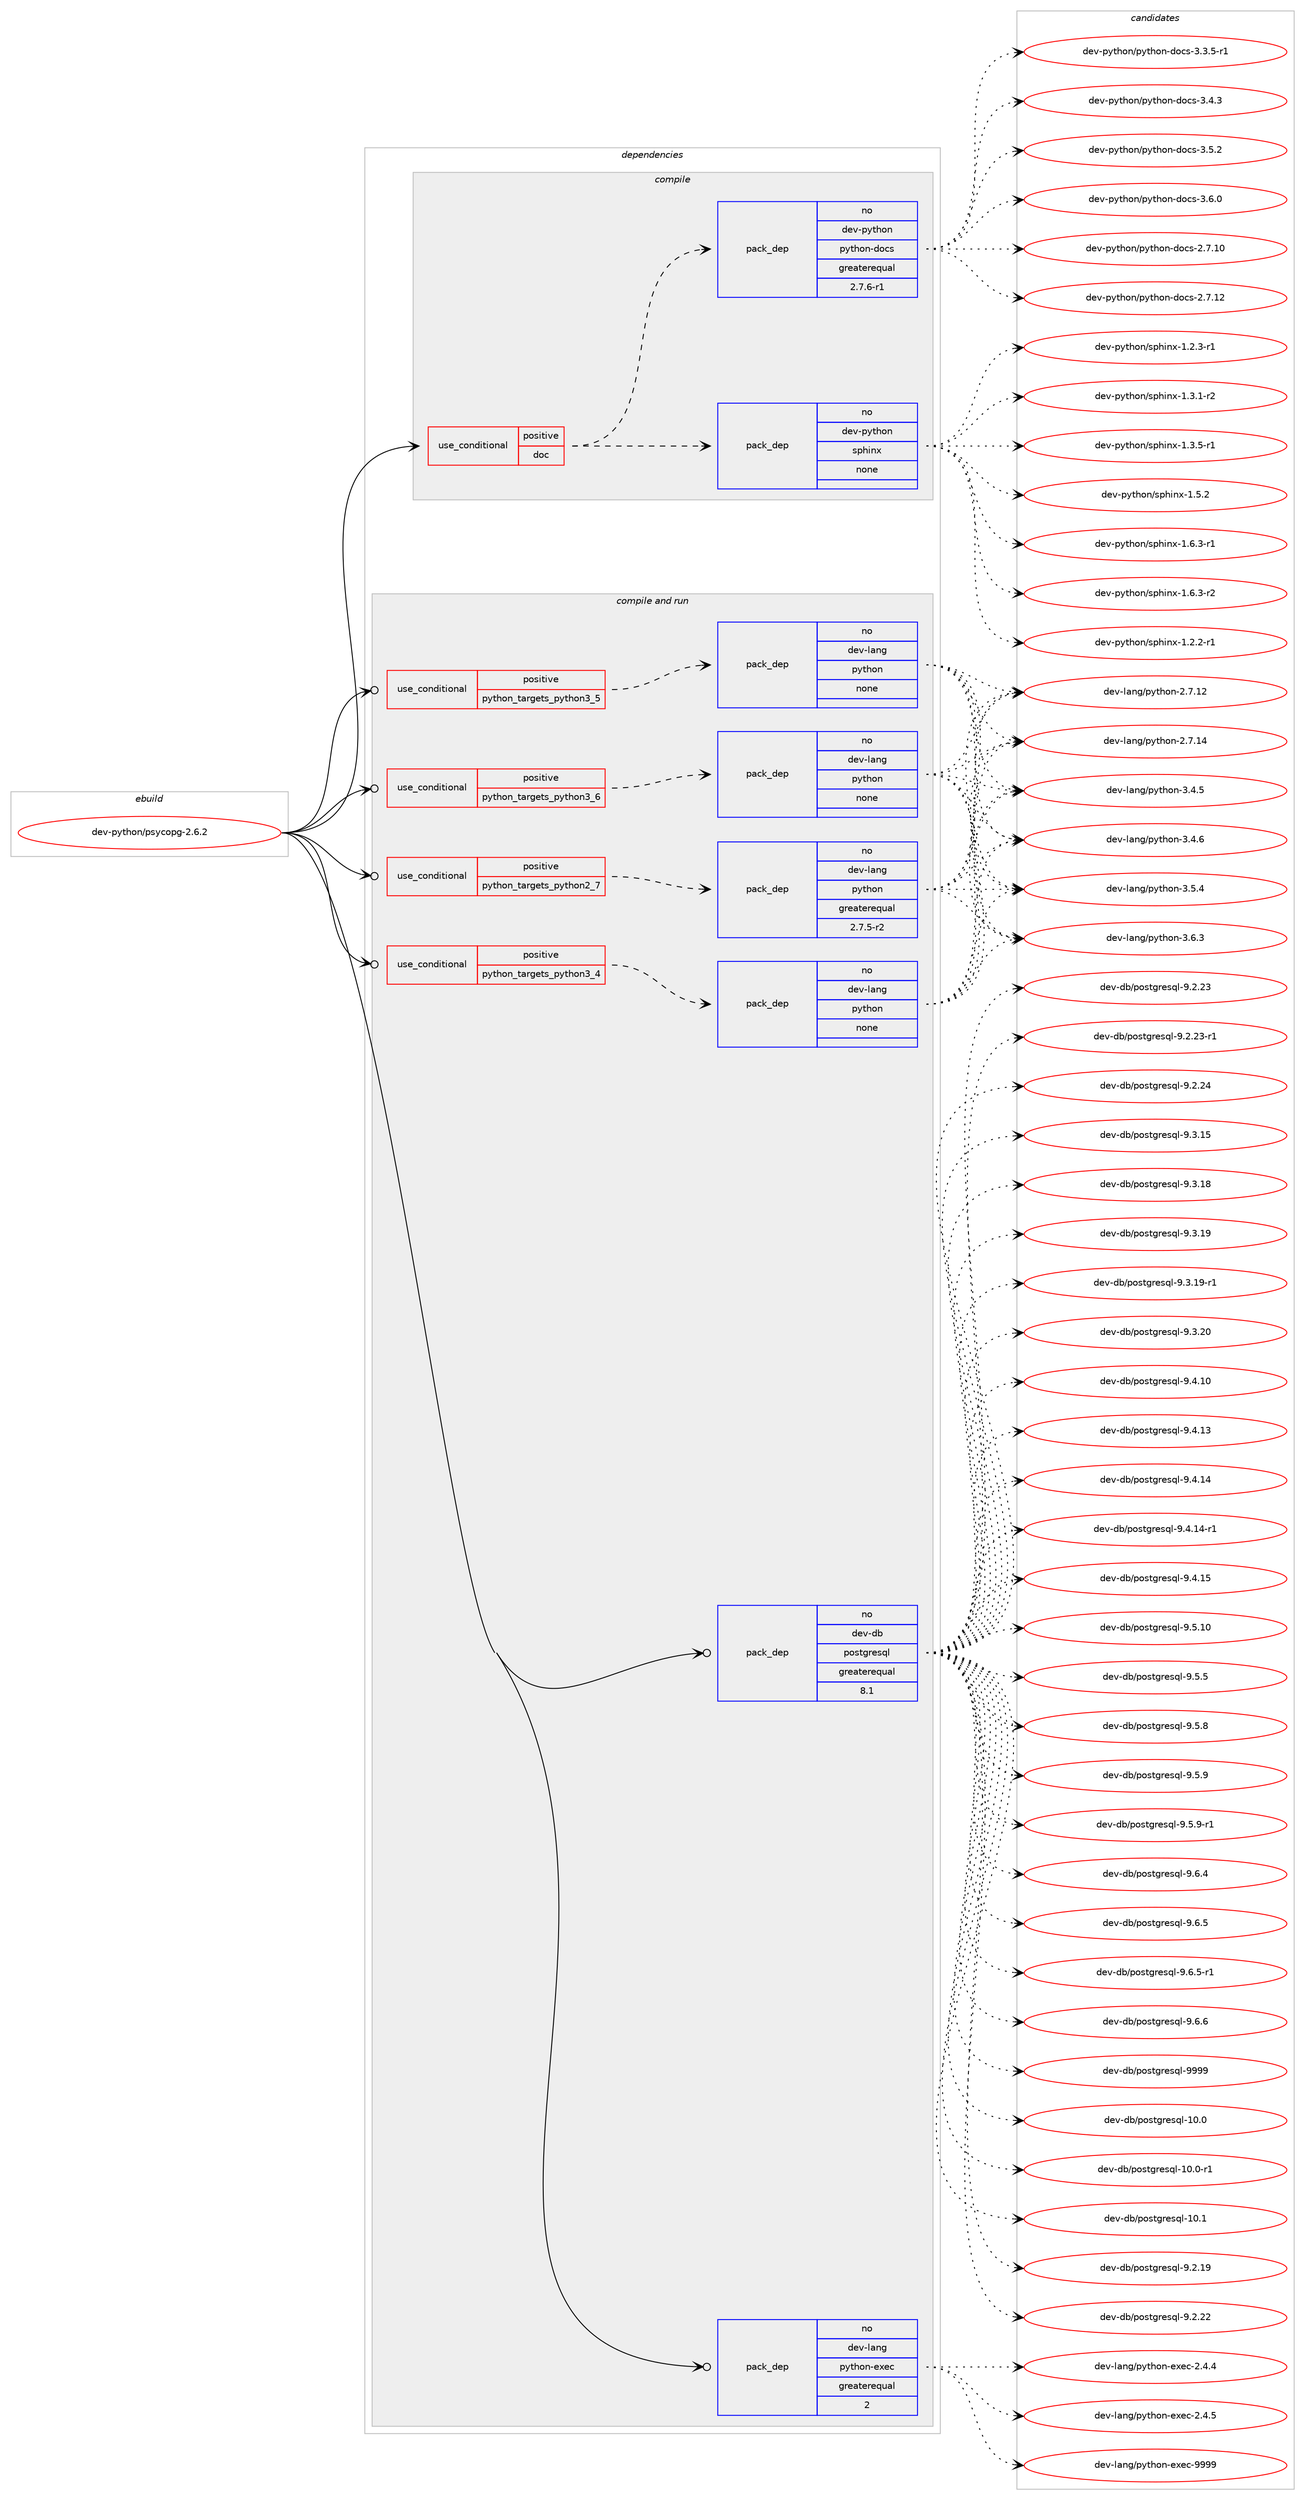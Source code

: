 digraph prolog {

# *************
# Graph options
# *************

newrank=true;
concentrate=true;
compound=true;
graph [rankdir=LR,fontname=Helvetica,fontsize=10,ranksep=1.5];#, ranksep=2.5, nodesep=0.2];
edge  [arrowhead=vee];
node  [fontname=Helvetica,fontsize=10];

# **********
# The ebuild
# **********

subgraph cluster_leftcol {
color=gray;
rank=same;
label=<<i>ebuild</i>>;
id [label="dev-python/psycopg-2.6.2", color=red, width=4, href="../dev-python/psycopg-2.6.2.svg"];
}

# ****************
# The dependencies
# ****************

subgraph cluster_midcol {
color=gray;
label=<<i>dependencies</i>>;
subgraph cluster_compile {
fillcolor="#eeeeee";
style=filled;
label=<<i>compile</i>>;
subgraph cond37653 {
dependency174171 [label=<<TABLE BORDER="0" CELLBORDER="1" CELLSPACING="0" CELLPADDING="4"><TR><TD ROWSPAN="3" CELLPADDING="10">use_conditional</TD></TR><TR><TD>positive</TD></TR><TR><TD>doc</TD></TR></TABLE>>, shape=none, color=red];
subgraph pack132609 {
dependency174172 [label=<<TABLE BORDER="0" CELLBORDER="1" CELLSPACING="0" CELLPADDING="4" WIDTH="220"><TR><TD ROWSPAN="6" CELLPADDING="30">pack_dep</TD></TR><TR><TD WIDTH="110">no</TD></TR><TR><TD>dev-python</TD></TR><TR><TD>sphinx</TD></TR><TR><TD>none</TD></TR><TR><TD></TD></TR></TABLE>>, shape=none, color=blue];
}
dependency174171:e -> dependency174172:w [weight=20,style="dashed",arrowhead="vee"];
subgraph pack132610 {
dependency174173 [label=<<TABLE BORDER="0" CELLBORDER="1" CELLSPACING="0" CELLPADDING="4" WIDTH="220"><TR><TD ROWSPAN="6" CELLPADDING="30">pack_dep</TD></TR><TR><TD WIDTH="110">no</TD></TR><TR><TD>dev-python</TD></TR><TR><TD>python-docs</TD></TR><TR><TD>greaterequal</TD></TR><TR><TD>2.7.6-r1</TD></TR></TABLE>>, shape=none, color=blue];
}
dependency174171:e -> dependency174173:w [weight=20,style="dashed",arrowhead="vee"];
}
id:e -> dependency174171:w [weight=20,style="solid",arrowhead="vee"];
}
subgraph cluster_compileandrun {
fillcolor="#eeeeee";
style=filled;
label=<<i>compile and run</i>>;
subgraph cond37654 {
dependency174174 [label=<<TABLE BORDER="0" CELLBORDER="1" CELLSPACING="0" CELLPADDING="4"><TR><TD ROWSPAN="3" CELLPADDING="10">use_conditional</TD></TR><TR><TD>positive</TD></TR><TR><TD>python_targets_python2_7</TD></TR></TABLE>>, shape=none, color=red];
subgraph pack132611 {
dependency174175 [label=<<TABLE BORDER="0" CELLBORDER="1" CELLSPACING="0" CELLPADDING="4" WIDTH="220"><TR><TD ROWSPAN="6" CELLPADDING="30">pack_dep</TD></TR><TR><TD WIDTH="110">no</TD></TR><TR><TD>dev-lang</TD></TR><TR><TD>python</TD></TR><TR><TD>greaterequal</TD></TR><TR><TD>2.7.5-r2</TD></TR></TABLE>>, shape=none, color=blue];
}
dependency174174:e -> dependency174175:w [weight=20,style="dashed",arrowhead="vee"];
}
id:e -> dependency174174:w [weight=20,style="solid",arrowhead="odotvee"];
subgraph cond37655 {
dependency174176 [label=<<TABLE BORDER="0" CELLBORDER="1" CELLSPACING="0" CELLPADDING="4"><TR><TD ROWSPAN="3" CELLPADDING="10">use_conditional</TD></TR><TR><TD>positive</TD></TR><TR><TD>python_targets_python3_4</TD></TR></TABLE>>, shape=none, color=red];
subgraph pack132612 {
dependency174177 [label=<<TABLE BORDER="0" CELLBORDER="1" CELLSPACING="0" CELLPADDING="4" WIDTH="220"><TR><TD ROWSPAN="6" CELLPADDING="30">pack_dep</TD></TR><TR><TD WIDTH="110">no</TD></TR><TR><TD>dev-lang</TD></TR><TR><TD>python</TD></TR><TR><TD>none</TD></TR><TR><TD></TD></TR></TABLE>>, shape=none, color=blue];
}
dependency174176:e -> dependency174177:w [weight=20,style="dashed",arrowhead="vee"];
}
id:e -> dependency174176:w [weight=20,style="solid",arrowhead="odotvee"];
subgraph cond37656 {
dependency174178 [label=<<TABLE BORDER="0" CELLBORDER="1" CELLSPACING="0" CELLPADDING="4"><TR><TD ROWSPAN="3" CELLPADDING="10">use_conditional</TD></TR><TR><TD>positive</TD></TR><TR><TD>python_targets_python3_5</TD></TR></TABLE>>, shape=none, color=red];
subgraph pack132613 {
dependency174179 [label=<<TABLE BORDER="0" CELLBORDER="1" CELLSPACING="0" CELLPADDING="4" WIDTH="220"><TR><TD ROWSPAN="6" CELLPADDING="30">pack_dep</TD></TR><TR><TD WIDTH="110">no</TD></TR><TR><TD>dev-lang</TD></TR><TR><TD>python</TD></TR><TR><TD>none</TD></TR><TR><TD></TD></TR></TABLE>>, shape=none, color=blue];
}
dependency174178:e -> dependency174179:w [weight=20,style="dashed",arrowhead="vee"];
}
id:e -> dependency174178:w [weight=20,style="solid",arrowhead="odotvee"];
subgraph cond37657 {
dependency174180 [label=<<TABLE BORDER="0" CELLBORDER="1" CELLSPACING="0" CELLPADDING="4"><TR><TD ROWSPAN="3" CELLPADDING="10">use_conditional</TD></TR><TR><TD>positive</TD></TR><TR><TD>python_targets_python3_6</TD></TR></TABLE>>, shape=none, color=red];
subgraph pack132614 {
dependency174181 [label=<<TABLE BORDER="0" CELLBORDER="1" CELLSPACING="0" CELLPADDING="4" WIDTH="220"><TR><TD ROWSPAN="6" CELLPADDING="30">pack_dep</TD></TR><TR><TD WIDTH="110">no</TD></TR><TR><TD>dev-lang</TD></TR><TR><TD>python</TD></TR><TR><TD>none</TD></TR><TR><TD></TD></TR></TABLE>>, shape=none, color=blue];
}
dependency174180:e -> dependency174181:w [weight=20,style="dashed",arrowhead="vee"];
}
id:e -> dependency174180:w [weight=20,style="solid",arrowhead="odotvee"];
subgraph pack132615 {
dependency174182 [label=<<TABLE BORDER="0" CELLBORDER="1" CELLSPACING="0" CELLPADDING="4" WIDTH="220"><TR><TD ROWSPAN="6" CELLPADDING="30">pack_dep</TD></TR><TR><TD WIDTH="110">no</TD></TR><TR><TD>dev-db</TD></TR><TR><TD>postgresql</TD></TR><TR><TD>greaterequal</TD></TR><TR><TD>8.1</TD></TR></TABLE>>, shape=none, color=blue];
}
id:e -> dependency174182:w [weight=20,style="solid",arrowhead="odotvee"];
subgraph pack132616 {
dependency174183 [label=<<TABLE BORDER="0" CELLBORDER="1" CELLSPACING="0" CELLPADDING="4" WIDTH="220"><TR><TD ROWSPAN="6" CELLPADDING="30">pack_dep</TD></TR><TR><TD WIDTH="110">no</TD></TR><TR><TD>dev-lang</TD></TR><TR><TD>python-exec</TD></TR><TR><TD>greaterequal</TD></TR><TR><TD>2</TD></TR></TABLE>>, shape=none, color=blue];
}
id:e -> dependency174183:w [weight=20,style="solid",arrowhead="odotvee"];
}
subgraph cluster_run {
fillcolor="#eeeeee";
style=filled;
label=<<i>run</i>>;
}
}

# **************
# The candidates
# **************

subgraph cluster_choices {
rank=same;
color=gray;
label=<<i>candidates</i>>;

subgraph choice132609 {
color=black;
nodesep=1;
choice10010111845112121116104111110471151121041051101204549465046504511449 [label="dev-python/sphinx-1.2.2-r1", color=red, width=4,href="../dev-python/sphinx-1.2.2-r1.svg"];
choice10010111845112121116104111110471151121041051101204549465046514511449 [label="dev-python/sphinx-1.2.3-r1", color=red, width=4,href="../dev-python/sphinx-1.2.3-r1.svg"];
choice10010111845112121116104111110471151121041051101204549465146494511450 [label="dev-python/sphinx-1.3.1-r2", color=red, width=4,href="../dev-python/sphinx-1.3.1-r2.svg"];
choice10010111845112121116104111110471151121041051101204549465146534511449 [label="dev-python/sphinx-1.3.5-r1", color=red, width=4,href="../dev-python/sphinx-1.3.5-r1.svg"];
choice1001011184511212111610411111047115112104105110120454946534650 [label="dev-python/sphinx-1.5.2", color=red, width=4,href="../dev-python/sphinx-1.5.2.svg"];
choice10010111845112121116104111110471151121041051101204549465446514511449 [label="dev-python/sphinx-1.6.3-r1", color=red, width=4,href="../dev-python/sphinx-1.6.3-r1.svg"];
choice10010111845112121116104111110471151121041051101204549465446514511450 [label="dev-python/sphinx-1.6.3-r2", color=red, width=4,href="../dev-python/sphinx-1.6.3-r2.svg"];
dependency174172:e -> choice10010111845112121116104111110471151121041051101204549465046504511449:w [style=dotted,weight="100"];
dependency174172:e -> choice10010111845112121116104111110471151121041051101204549465046514511449:w [style=dotted,weight="100"];
dependency174172:e -> choice10010111845112121116104111110471151121041051101204549465146494511450:w [style=dotted,weight="100"];
dependency174172:e -> choice10010111845112121116104111110471151121041051101204549465146534511449:w [style=dotted,weight="100"];
dependency174172:e -> choice1001011184511212111610411111047115112104105110120454946534650:w [style=dotted,weight="100"];
dependency174172:e -> choice10010111845112121116104111110471151121041051101204549465446514511449:w [style=dotted,weight="100"];
dependency174172:e -> choice10010111845112121116104111110471151121041051101204549465446514511450:w [style=dotted,weight="100"];
}
subgraph choice132610 {
color=black;
nodesep=1;
choice1001011184511212111610411111047112121116104111110451001119911545504655464948 [label="dev-python/python-docs-2.7.10", color=red, width=4,href="../dev-python/python-docs-2.7.10.svg"];
choice1001011184511212111610411111047112121116104111110451001119911545504655464950 [label="dev-python/python-docs-2.7.12", color=red, width=4,href="../dev-python/python-docs-2.7.12.svg"];
choice100101118451121211161041111104711212111610411111045100111991154551465146534511449 [label="dev-python/python-docs-3.3.5-r1", color=red, width=4,href="../dev-python/python-docs-3.3.5-r1.svg"];
choice10010111845112121116104111110471121211161041111104510011199115455146524651 [label="dev-python/python-docs-3.4.3", color=red, width=4,href="../dev-python/python-docs-3.4.3.svg"];
choice10010111845112121116104111110471121211161041111104510011199115455146534650 [label="dev-python/python-docs-3.5.2", color=red, width=4,href="../dev-python/python-docs-3.5.2.svg"];
choice10010111845112121116104111110471121211161041111104510011199115455146544648 [label="dev-python/python-docs-3.6.0", color=red, width=4,href="../dev-python/python-docs-3.6.0.svg"];
dependency174173:e -> choice1001011184511212111610411111047112121116104111110451001119911545504655464948:w [style=dotted,weight="100"];
dependency174173:e -> choice1001011184511212111610411111047112121116104111110451001119911545504655464950:w [style=dotted,weight="100"];
dependency174173:e -> choice100101118451121211161041111104711212111610411111045100111991154551465146534511449:w [style=dotted,weight="100"];
dependency174173:e -> choice10010111845112121116104111110471121211161041111104510011199115455146524651:w [style=dotted,weight="100"];
dependency174173:e -> choice10010111845112121116104111110471121211161041111104510011199115455146534650:w [style=dotted,weight="100"];
dependency174173:e -> choice10010111845112121116104111110471121211161041111104510011199115455146544648:w [style=dotted,weight="100"];
}
subgraph choice132611 {
color=black;
nodesep=1;
choice10010111845108971101034711212111610411111045504655464950 [label="dev-lang/python-2.7.12", color=red, width=4,href="../dev-lang/python-2.7.12.svg"];
choice10010111845108971101034711212111610411111045504655464952 [label="dev-lang/python-2.7.14", color=red, width=4,href="../dev-lang/python-2.7.14.svg"];
choice100101118451089711010347112121116104111110455146524653 [label="dev-lang/python-3.4.5", color=red, width=4,href="../dev-lang/python-3.4.5.svg"];
choice100101118451089711010347112121116104111110455146524654 [label="dev-lang/python-3.4.6", color=red, width=4,href="../dev-lang/python-3.4.6.svg"];
choice100101118451089711010347112121116104111110455146534652 [label="dev-lang/python-3.5.4", color=red, width=4,href="../dev-lang/python-3.5.4.svg"];
choice100101118451089711010347112121116104111110455146544651 [label="dev-lang/python-3.6.3", color=red, width=4,href="../dev-lang/python-3.6.3.svg"];
dependency174175:e -> choice10010111845108971101034711212111610411111045504655464950:w [style=dotted,weight="100"];
dependency174175:e -> choice10010111845108971101034711212111610411111045504655464952:w [style=dotted,weight="100"];
dependency174175:e -> choice100101118451089711010347112121116104111110455146524653:w [style=dotted,weight="100"];
dependency174175:e -> choice100101118451089711010347112121116104111110455146524654:w [style=dotted,weight="100"];
dependency174175:e -> choice100101118451089711010347112121116104111110455146534652:w [style=dotted,weight="100"];
dependency174175:e -> choice100101118451089711010347112121116104111110455146544651:w [style=dotted,weight="100"];
}
subgraph choice132612 {
color=black;
nodesep=1;
choice10010111845108971101034711212111610411111045504655464950 [label="dev-lang/python-2.7.12", color=red, width=4,href="../dev-lang/python-2.7.12.svg"];
choice10010111845108971101034711212111610411111045504655464952 [label="dev-lang/python-2.7.14", color=red, width=4,href="../dev-lang/python-2.7.14.svg"];
choice100101118451089711010347112121116104111110455146524653 [label="dev-lang/python-3.4.5", color=red, width=4,href="../dev-lang/python-3.4.5.svg"];
choice100101118451089711010347112121116104111110455146524654 [label="dev-lang/python-3.4.6", color=red, width=4,href="../dev-lang/python-3.4.6.svg"];
choice100101118451089711010347112121116104111110455146534652 [label="dev-lang/python-3.5.4", color=red, width=4,href="../dev-lang/python-3.5.4.svg"];
choice100101118451089711010347112121116104111110455146544651 [label="dev-lang/python-3.6.3", color=red, width=4,href="../dev-lang/python-3.6.3.svg"];
dependency174177:e -> choice10010111845108971101034711212111610411111045504655464950:w [style=dotted,weight="100"];
dependency174177:e -> choice10010111845108971101034711212111610411111045504655464952:w [style=dotted,weight="100"];
dependency174177:e -> choice100101118451089711010347112121116104111110455146524653:w [style=dotted,weight="100"];
dependency174177:e -> choice100101118451089711010347112121116104111110455146524654:w [style=dotted,weight="100"];
dependency174177:e -> choice100101118451089711010347112121116104111110455146534652:w [style=dotted,weight="100"];
dependency174177:e -> choice100101118451089711010347112121116104111110455146544651:w [style=dotted,weight="100"];
}
subgraph choice132613 {
color=black;
nodesep=1;
choice10010111845108971101034711212111610411111045504655464950 [label="dev-lang/python-2.7.12", color=red, width=4,href="../dev-lang/python-2.7.12.svg"];
choice10010111845108971101034711212111610411111045504655464952 [label="dev-lang/python-2.7.14", color=red, width=4,href="../dev-lang/python-2.7.14.svg"];
choice100101118451089711010347112121116104111110455146524653 [label="dev-lang/python-3.4.5", color=red, width=4,href="../dev-lang/python-3.4.5.svg"];
choice100101118451089711010347112121116104111110455146524654 [label="dev-lang/python-3.4.6", color=red, width=4,href="../dev-lang/python-3.4.6.svg"];
choice100101118451089711010347112121116104111110455146534652 [label="dev-lang/python-3.5.4", color=red, width=4,href="../dev-lang/python-3.5.4.svg"];
choice100101118451089711010347112121116104111110455146544651 [label="dev-lang/python-3.6.3", color=red, width=4,href="../dev-lang/python-3.6.3.svg"];
dependency174179:e -> choice10010111845108971101034711212111610411111045504655464950:w [style=dotted,weight="100"];
dependency174179:e -> choice10010111845108971101034711212111610411111045504655464952:w [style=dotted,weight="100"];
dependency174179:e -> choice100101118451089711010347112121116104111110455146524653:w [style=dotted,weight="100"];
dependency174179:e -> choice100101118451089711010347112121116104111110455146524654:w [style=dotted,weight="100"];
dependency174179:e -> choice100101118451089711010347112121116104111110455146534652:w [style=dotted,weight="100"];
dependency174179:e -> choice100101118451089711010347112121116104111110455146544651:w [style=dotted,weight="100"];
}
subgraph choice132614 {
color=black;
nodesep=1;
choice10010111845108971101034711212111610411111045504655464950 [label="dev-lang/python-2.7.12", color=red, width=4,href="../dev-lang/python-2.7.12.svg"];
choice10010111845108971101034711212111610411111045504655464952 [label="dev-lang/python-2.7.14", color=red, width=4,href="../dev-lang/python-2.7.14.svg"];
choice100101118451089711010347112121116104111110455146524653 [label="dev-lang/python-3.4.5", color=red, width=4,href="../dev-lang/python-3.4.5.svg"];
choice100101118451089711010347112121116104111110455146524654 [label="dev-lang/python-3.4.6", color=red, width=4,href="../dev-lang/python-3.4.6.svg"];
choice100101118451089711010347112121116104111110455146534652 [label="dev-lang/python-3.5.4", color=red, width=4,href="../dev-lang/python-3.5.4.svg"];
choice100101118451089711010347112121116104111110455146544651 [label="dev-lang/python-3.6.3", color=red, width=4,href="../dev-lang/python-3.6.3.svg"];
dependency174181:e -> choice10010111845108971101034711212111610411111045504655464950:w [style=dotted,weight="100"];
dependency174181:e -> choice10010111845108971101034711212111610411111045504655464952:w [style=dotted,weight="100"];
dependency174181:e -> choice100101118451089711010347112121116104111110455146524653:w [style=dotted,weight="100"];
dependency174181:e -> choice100101118451089711010347112121116104111110455146524654:w [style=dotted,weight="100"];
dependency174181:e -> choice100101118451089711010347112121116104111110455146534652:w [style=dotted,weight="100"];
dependency174181:e -> choice100101118451089711010347112121116104111110455146544651:w [style=dotted,weight="100"];
}
subgraph choice132615 {
color=black;
nodesep=1;
choice1001011184510098471121111151161031141011151131084549484648 [label="dev-db/postgresql-10.0", color=red, width=4,href="../dev-db/postgresql-10.0.svg"];
choice10010111845100984711211111511610311410111511310845494846484511449 [label="dev-db/postgresql-10.0-r1", color=red, width=4,href="../dev-db/postgresql-10.0-r1.svg"];
choice1001011184510098471121111151161031141011151131084549484649 [label="dev-db/postgresql-10.1", color=red, width=4,href="../dev-db/postgresql-10.1.svg"];
choice10010111845100984711211111511610311410111511310845574650464957 [label="dev-db/postgresql-9.2.19", color=red, width=4,href="../dev-db/postgresql-9.2.19.svg"];
choice10010111845100984711211111511610311410111511310845574650465050 [label="dev-db/postgresql-9.2.22", color=red, width=4,href="../dev-db/postgresql-9.2.22.svg"];
choice10010111845100984711211111511610311410111511310845574650465051 [label="dev-db/postgresql-9.2.23", color=red, width=4,href="../dev-db/postgresql-9.2.23.svg"];
choice100101118451009847112111115116103114101115113108455746504650514511449 [label="dev-db/postgresql-9.2.23-r1", color=red, width=4,href="../dev-db/postgresql-9.2.23-r1.svg"];
choice10010111845100984711211111511610311410111511310845574650465052 [label="dev-db/postgresql-9.2.24", color=red, width=4,href="../dev-db/postgresql-9.2.24.svg"];
choice10010111845100984711211111511610311410111511310845574651464953 [label="dev-db/postgresql-9.3.15", color=red, width=4,href="../dev-db/postgresql-9.3.15.svg"];
choice10010111845100984711211111511610311410111511310845574651464956 [label="dev-db/postgresql-9.3.18", color=red, width=4,href="../dev-db/postgresql-9.3.18.svg"];
choice10010111845100984711211111511610311410111511310845574651464957 [label="dev-db/postgresql-9.3.19", color=red, width=4,href="../dev-db/postgresql-9.3.19.svg"];
choice100101118451009847112111115116103114101115113108455746514649574511449 [label="dev-db/postgresql-9.3.19-r1", color=red, width=4,href="../dev-db/postgresql-9.3.19-r1.svg"];
choice10010111845100984711211111511610311410111511310845574651465048 [label="dev-db/postgresql-9.3.20", color=red, width=4,href="../dev-db/postgresql-9.3.20.svg"];
choice10010111845100984711211111511610311410111511310845574652464948 [label="dev-db/postgresql-9.4.10", color=red, width=4,href="../dev-db/postgresql-9.4.10.svg"];
choice10010111845100984711211111511610311410111511310845574652464951 [label="dev-db/postgresql-9.4.13", color=red, width=4,href="../dev-db/postgresql-9.4.13.svg"];
choice10010111845100984711211111511610311410111511310845574652464952 [label="dev-db/postgresql-9.4.14", color=red, width=4,href="../dev-db/postgresql-9.4.14.svg"];
choice100101118451009847112111115116103114101115113108455746524649524511449 [label="dev-db/postgresql-9.4.14-r1", color=red, width=4,href="../dev-db/postgresql-9.4.14-r1.svg"];
choice10010111845100984711211111511610311410111511310845574652464953 [label="dev-db/postgresql-9.4.15", color=red, width=4,href="../dev-db/postgresql-9.4.15.svg"];
choice10010111845100984711211111511610311410111511310845574653464948 [label="dev-db/postgresql-9.5.10", color=red, width=4,href="../dev-db/postgresql-9.5.10.svg"];
choice100101118451009847112111115116103114101115113108455746534653 [label="dev-db/postgresql-9.5.5", color=red, width=4,href="../dev-db/postgresql-9.5.5.svg"];
choice100101118451009847112111115116103114101115113108455746534656 [label="dev-db/postgresql-9.5.8", color=red, width=4,href="../dev-db/postgresql-9.5.8.svg"];
choice100101118451009847112111115116103114101115113108455746534657 [label="dev-db/postgresql-9.5.9", color=red, width=4,href="../dev-db/postgresql-9.5.9.svg"];
choice1001011184510098471121111151161031141011151131084557465346574511449 [label="dev-db/postgresql-9.5.9-r1", color=red, width=4,href="../dev-db/postgresql-9.5.9-r1.svg"];
choice100101118451009847112111115116103114101115113108455746544652 [label="dev-db/postgresql-9.6.4", color=red, width=4,href="../dev-db/postgresql-9.6.4.svg"];
choice100101118451009847112111115116103114101115113108455746544653 [label="dev-db/postgresql-9.6.5", color=red, width=4,href="../dev-db/postgresql-9.6.5.svg"];
choice1001011184510098471121111151161031141011151131084557465446534511449 [label="dev-db/postgresql-9.6.5-r1", color=red, width=4,href="../dev-db/postgresql-9.6.5-r1.svg"];
choice100101118451009847112111115116103114101115113108455746544654 [label="dev-db/postgresql-9.6.6", color=red, width=4,href="../dev-db/postgresql-9.6.6.svg"];
choice1001011184510098471121111151161031141011151131084557575757 [label="dev-db/postgresql-9999", color=red, width=4,href="../dev-db/postgresql-9999.svg"];
dependency174182:e -> choice1001011184510098471121111151161031141011151131084549484648:w [style=dotted,weight="100"];
dependency174182:e -> choice10010111845100984711211111511610311410111511310845494846484511449:w [style=dotted,weight="100"];
dependency174182:e -> choice1001011184510098471121111151161031141011151131084549484649:w [style=dotted,weight="100"];
dependency174182:e -> choice10010111845100984711211111511610311410111511310845574650464957:w [style=dotted,weight="100"];
dependency174182:e -> choice10010111845100984711211111511610311410111511310845574650465050:w [style=dotted,weight="100"];
dependency174182:e -> choice10010111845100984711211111511610311410111511310845574650465051:w [style=dotted,weight="100"];
dependency174182:e -> choice100101118451009847112111115116103114101115113108455746504650514511449:w [style=dotted,weight="100"];
dependency174182:e -> choice10010111845100984711211111511610311410111511310845574650465052:w [style=dotted,weight="100"];
dependency174182:e -> choice10010111845100984711211111511610311410111511310845574651464953:w [style=dotted,weight="100"];
dependency174182:e -> choice10010111845100984711211111511610311410111511310845574651464956:w [style=dotted,weight="100"];
dependency174182:e -> choice10010111845100984711211111511610311410111511310845574651464957:w [style=dotted,weight="100"];
dependency174182:e -> choice100101118451009847112111115116103114101115113108455746514649574511449:w [style=dotted,weight="100"];
dependency174182:e -> choice10010111845100984711211111511610311410111511310845574651465048:w [style=dotted,weight="100"];
dependency174182:e -> choice10010111845100984711211111511610311410111511310845574652464948:w [style=dotted,weight="100"];
dependency174182:e -> choice10010111845100984711211111511610311410111511310845574652464951:w [style=dotted,weight="100"];
dependency174182:e -> choice10010111845100984711211111511610311410111511310845574652464952:w [style=dotted,weight="100"];
dependency174182:e -> choice100101118451009847112111115116103114101115113108455746524649524511449:w [style=dotted,weight="100"];
dependency174182:e -> choice10010111845100984711211111511610311410111511310845574652464953:w [style=dotted,weight="100"];
dependency174182:e -> choice10010111845100984711211111511610311410111511310845574653464948:w [style=dotted,weight="100"];
dependency174182:e -> choice100101118451009847112111115116103114101115113108455746534653:w [style=dotted,weight="100"];
dependency174182:e -> choice100101118451009847112111115116103114101115113108455746534656:w [style=dotted,weight="100"];
dependency174182:e -> choice100101118451009847112111115116103114101115113108455746534657:w [style=dotted,weight="100"];
dependency174182:e -> choice1001011184510098471121111151161031141011151131084557465346574511449:w [style=dotted,weight="100"];
dependency174182:e -> choice100101118451009847112111115116103114101115113108455746544652:w [style=dotted,weight="100"];
dependency174182:e -> choice100101118451009847112111115116103114101115113108455746544653:w [style=dotted,weight="100"];
dependency174182:e -> choice1001011184510098471121111151161031141011151131084557465446534511449:w [style=dotted,weight="100"];
dependency174182:e -> choice100101118451009847112111115116103114101115113108455746544654:w [style=dotted,weight="100"];
dependency174182:e -> choice1001011184510098471121111151161031141011151131084557575757:w [style=dotted,weight="100"];
}
subgraph choice132616 {
color=black;
nodesep=1;
choice1001011184510897110103471121211161041111104510112010199455046524652 [label="dev-lang/python-exec-2.4.4", color=red, width=4,href="../dev-lang/python-exec-2.4.4.svg"];
choice1001011184510897110103471121211161041111104510112010199455046524653 [label="dev-lang/python-exec-2.4.5", color=red, width=4,href="../dev-lang/python-exec-2.4.5.svg"];
choice10010111845108971101034711212111610411111045101120101994557575757 [label="dev-lang/python-exec-9999", color=red, width=4,href="../dev-lang/python-exec-9999.svg"];
dependency174183:e -> choice1001011184510897110103471121211161041111104510112010199455046524652:w [style=dotted,weight="100"];
dependency174183:e -> choice1001011184510897110103471121211161041111104510112010199455046524653:w [style=dotted,weight="100"];
dependency174183:e -> choice10010111845108971101034711212111610411111045101120101994557575757:w [style=dotted,weight="100"];
}
}

}
